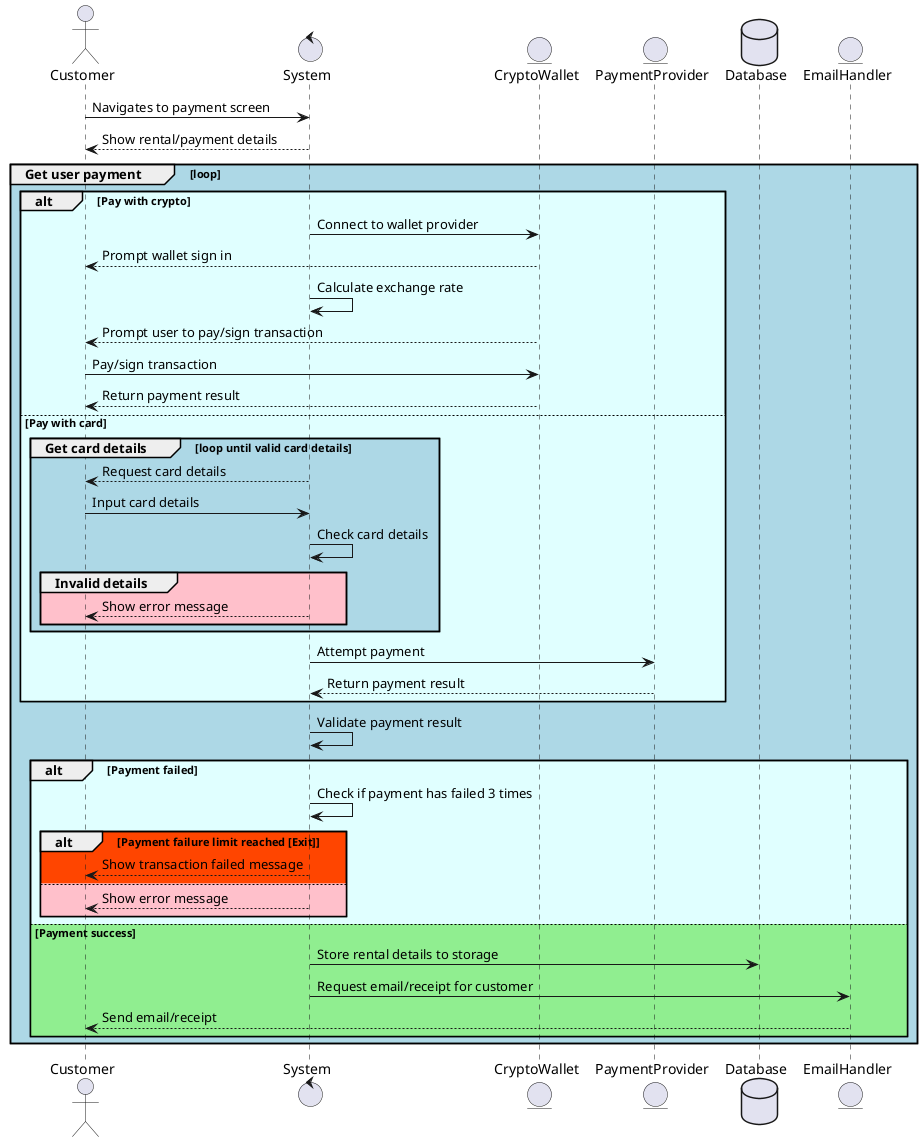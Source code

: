 @startuml
actor Customer as cus
control System as sys
entity CryptoWallet as wallet
entity PaymentProvider as payment
database Database as db
entity EmailHandler as email

cus -> sys : Navigates to payment screen
cus <-- sys : Show rental/payment details

group #LightBlue Get user payment [loop]
  alt #LightCyan Pay with crypto
    sys -> wallet : Connect to wallet provider
    cus <-- wallet : Prompt wallet sign in
    sys -> sys : Calculate exchange rate
    cus <-- wallet : Prompt user to pay/sign transaction
    cus -> wallet : Pay/sign transaction
    cus <-- wallet : Return payment result
  else Pay with card
    group #LightBlue Get card details [loop until valid card details]
      cus <-- sys : Request card details
      cus -> sys : Input card details
      sys -> sys : Check card details
      group #Pink Invalid details
        cus <-- sys : Show error message
      end
    end

    sys -> payment : Attempt payment
    sys <-- payment : Return payment result
  end

  sys -> sys : Validate payment result

  alt #LightCyan Payment failed
    sys -> sys : Check if payment has failed 3 times
    alt #OrangeRed Payment failure limit reached [Exit] 
      cus <-- sys : Show transaction failed message 
    else #Pink
      cus <-- sys : Show error message
    end

  else #LightGreen Payment success
    sys -> db : Store rental details to storage
    sys -> email : Request email/receipt for customer
    cus <-- email : Send email/receipt
  end
end
@enduml